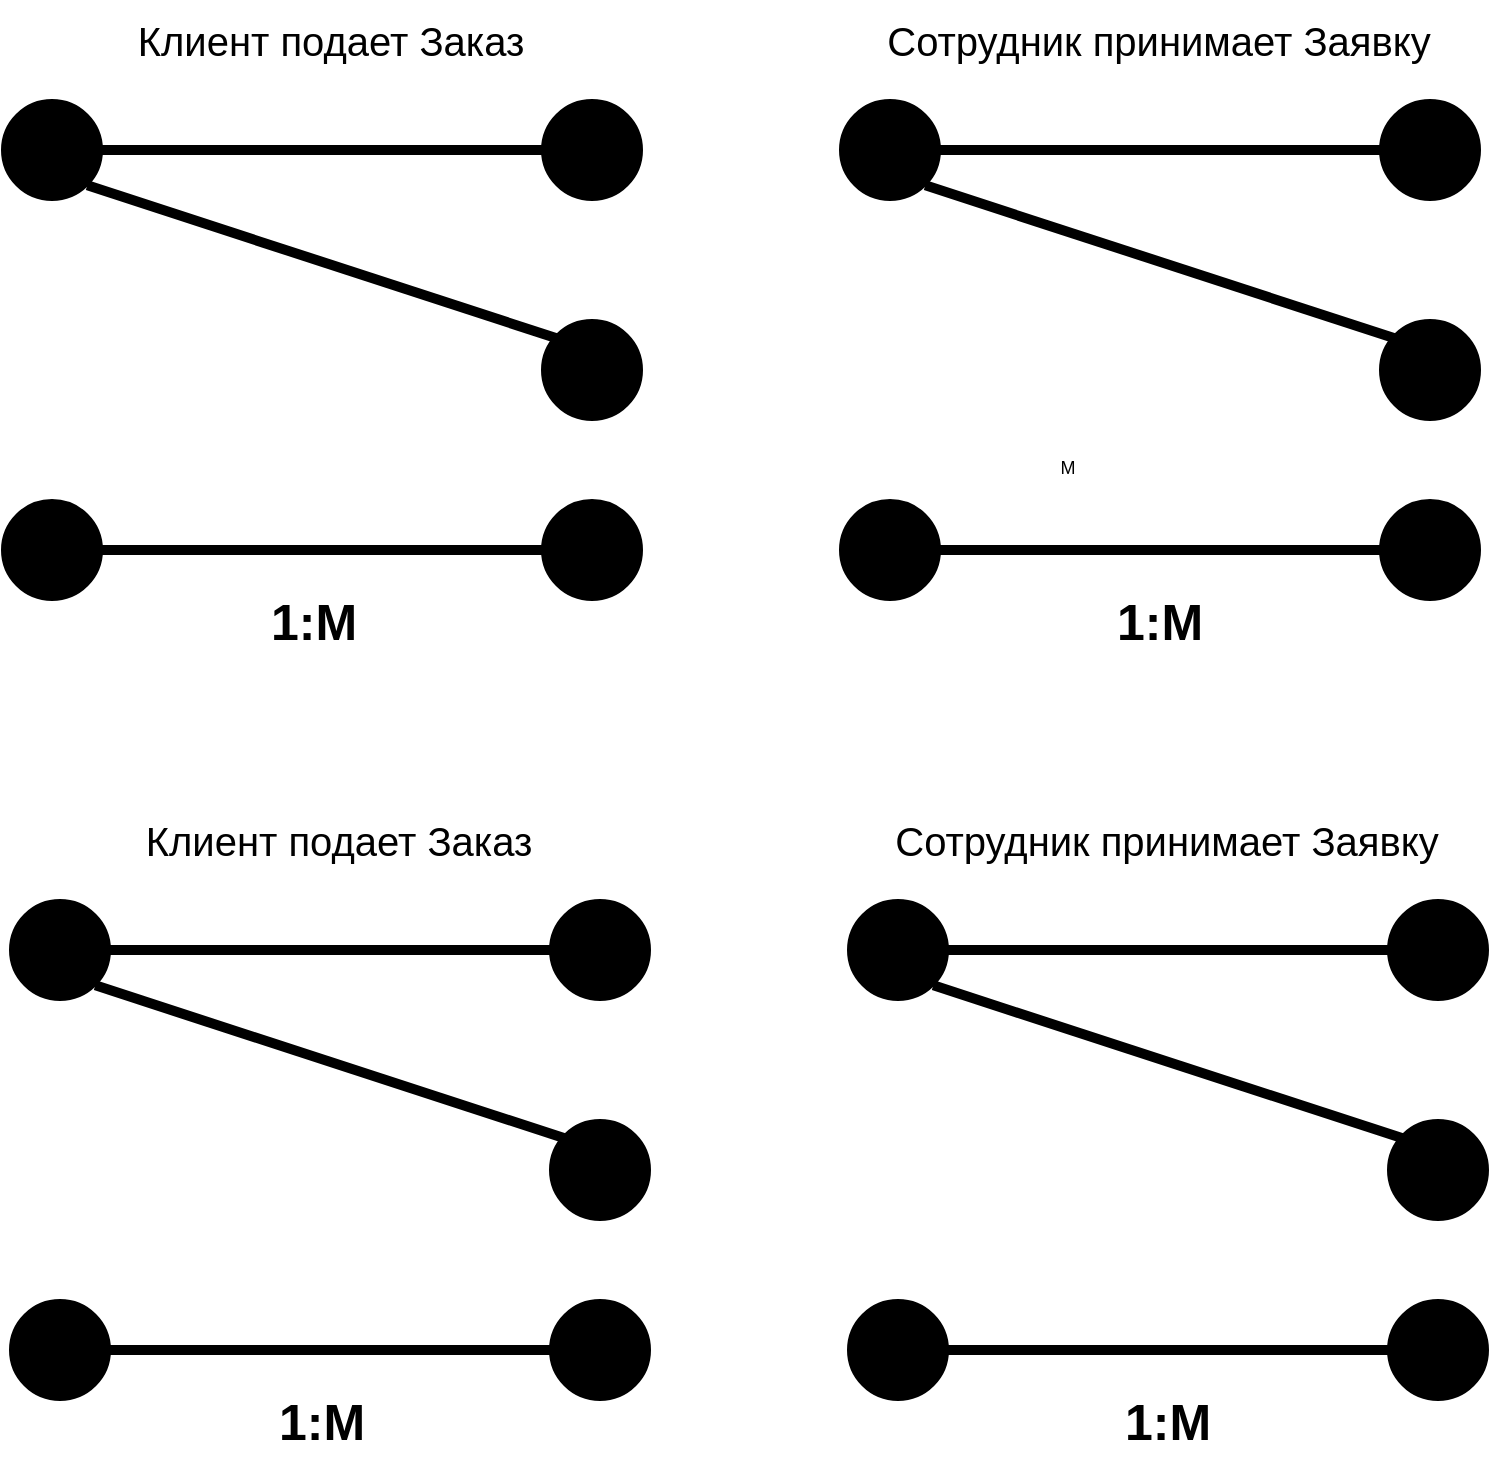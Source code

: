<mxfile version="17.1.2" type="github">
  <diagram id="C5RBs43oDa-KdzZeNtuy" name="Page-1">
    <mxGraphModel dx="1422" dy="705" grid="1" gridSize="10" guides="1" tooltips="1" connect="1" arrows="1" fold="1" page="1" pageScale="1" pageWidth="827" pageHeight="1169" math="0" shadow="0">
      <root>
        <mxCell id="WIyWlLk6GJQsqaUBKTNV-0" />
        <mxCell id="WIyWlLk6GJQsqaUBKTNV-1" parent="WIyWlLk6GJQsqaUBKTNV-0" />
        <mxCell id="WSsvyyRBzGBjTciZfQci-0" value="" style="ellipse;whiteSpace=wrap;html=1;fillColor=#000000;" vertex="1" parent="WIyWlLk6GJQsqaUBKTNV-1">
          <mxGeometry x="40" y="130" width="50" height="50" as="geometry" />
        </mxCell>
        <mxCell id="WSsvyyRBzGBjTciZfQci-9" style="edgeStyle=orthogonalEdgeStyle;rounded=0;orthogonalLoop=1;jettySize=auto;html=1;exitX=0;exitY=0.5;exitDx=0;exitDy=0;entryX=1;entryY=0.5;entryDx=0;entryDy=0;strokeWidth=5;strokeColor=default;endArrow=none;endFill=0;" edge="1" parent="WIyWlLk6GJQsqaUBKTNV-1" source="WSsvyyRBzGBjTciZfQci-1" target="WSsvyyRBzGBjTciZfQci-0">
          <mxGeometry relative="1" as="geometry" />
        </mxCell>
        <mxCell id="WSsvyyRBzGBjTciZfQci-1" value="" style="ellipse;whiteSpace=wrap;html=1;fillColor=#000000;" vertex="1" parent="WIyWlLk6GJQsqaUBKTNV-1">
          <mxGeometry x="310" y="130" width="50" height="50" as="geometry" />
        </mxCell>
        <mxCell id="WSsvyyRBzGBjTciZfQci-2" value="" style="ellipse;whiteSpace=wrap;html=1;fillColor=#000000;" vertex="1" parent="WIyWlLk6GJQsqaUBKTNV-1">
          <mxGeometry x="310" y="240" width="50" height="50" as="geometry" />
        </mxCell>
        <mxCell id="WSsvyyRBzGBjTciZfQci-3" value="" style="ellipse;whiteSpace=wrap;html=1;fillColor=#000000;" vertex="1" parent="WIyWlLk6GJQsqaUBKTNV-1">
          <mxGeometry x="40" y="330" width="50" height="50" as="geometry" />
        </mxCell>
        <mxCell id="WSsvyyRBzGBjTciZfQci-4" value="" style="ellipse;whiteSpace=wrap;html=1;fillColor=#000000;" vertex="1" parent="WIyWlLk6GJQsqaUBKTNV-1">
          <mxGeometry x="310" y="330" width="50" height="50" as="geometry" />
        </mxCell>
        <mxCell id="WSsvyyRBzGBjTciZfQci-5" value="" style="endArrow=none;html=1;rounded=0;entryX=0;entryY=0.5;entryDx=0;entryDy=0;exitX=1;exitY=0.5;exitDx=0;exitDy=0;strokeWidth=5;" edge="1" parent="WIyWlLk6GJQsqaUBKTNV-1" source="WSsvyyRBzGBjTciZfQci-3" target="WSsvyyRBzGBjTciZfQci-4">
          <mxGeometry width="50" height="50" relative="1" as="geometry">
            <mxPoint x="260" y="330" as="sourcePoint" />
            <mxPoint x="310" y="280" as="targetPoint" />
          </mxGeometry>
        </mxCell>
        <mxCell id="WSsvyyRBzGBjTciZfQci-12" value="" style="endArrow=none;html=1;rounded=0;strokeColor=default;strokeWidth=5;exitX=1;exitY=1;exitDx=0;exitDy=0;" edge="1" parent="WIyWlLk6GJQsqaUBKTNV-1" source="WSsvyyRBzGBjTciZfQci-0">
          <mxGeometry width="50" height="50" relative="1" as="geometry">
            <mxPoint x="260" y="330" as="sourcePoint" />
            <mxPoint x="320" y="250" as="targetPoint" />
          </mxGeometry>
        </mxCell>
        <mxCell id="WSsvyyRBzGBjTciZfQci-13" value="" style="ellipse;whiteSpace=wrap;html=1;fillColor=#000000;" vertex="1" parent="WIyWlLk6GJQsqaUBKTNV-1">
          <mxGeometry x="459" y="130" width="50" height="50" as="geometry" />
        </mxCell>
        <mxCell id="WSsvyyRBzGBjTciZfQci-14" style="edgeStyle=orthogonalEdgeStyle;rounded=0;orthogonalLoop=1;jettySize=auto;html=1;exitX=0;exitY=0.5;exitDx=0;exitDy=0;entryX=1;entryY=0.5;entryDx=0;entryDy=0;strokeWidth=5;strokeColor=default;endArrow=none;endFill=0;" edge="1" source="WSsvyyRBzGBjTciZfQci-15" target="WSsvyyRBzGBjTciZfQci-13" parent="WIyWlLk6GJQsqaUBKTNV-1">
          <mxGeometry relative="1" as="geometry" />
        </mxCell>
        <mxCell id="WSsvyyRBzGBjTciZfQci-15" value="" style="ellipse;whiteSpace=wrap;html=1;fillColor=#000000;" vertex="1" parent="WIyWlLk6GJQsqaUBKTNV-1">
          <mxGeometry x="729" y="130" width="50" height="50" as="geometry" />
        </mxCell>
        <mxCell id="WSsvyyRBzGBjTciZfQci-16" value="" style="ellipse;whiteSpace=wrap;html=1;fillColor=#000000;" vertex="1" parent="WIyWlLk6GJQsqaUBKTNV-1">
          <mxGeometry x="729" y="240" width="50" height="50" as="geometry" />
        </mxCell>
        <mxCell id="WSsvyyRBzGBjTciZfQci-17" value="" style="ellipse;whiteSpace=wrap;html=1;fillColor=#000000;" vertex="1" parent="WIyWlLk6GJQsqaUBKTNV-1">
          <mxGeometry x="459" y="330" width="50" height="50" as="geometry" />
        </mxCell>
        <mxCell id="WSsvyyRBzGBjTciZfQci-18" value="" style="ellipse;whiteSpace=wrap;html=1;fillColor=#000000;" vertex="1" parent="WIyWlLk6GJQsqaUBKTNV-1">
          <mxGeometry x="729" y="330" width="50" height="50" as="geometry" />
        </mxCell>
        <mxCell id="WSsvyyRBzGBjTciZfQci-19" value="" style="endArrow=none;html=1;rounded=0;entryX=0;entryY=0.5;entryDx=0;entryDy=0;exitX=1;exitY=0.5;exitDx=0;exitDy=0;strokeWidth=5;" edge="1" source="WSsvyyRBzGBjTciZfQci-17" target="WSsvyyRBzGBjTciZfQci-18" parent="WIyWlLk6GJQsqaUBKTNV-1">
          <mxGeometry width="50" height="50" relative="1" as="geometry">
            <mxPoint x="679" y="330" as="sourcePoint" />
            <mxPoint x="729" y="280" as="targetPoint" />
          </mxGeometry>
        </mxCell>
        <mxCell id="WSsvyyRBzGBjTciZfQci-20" value="" style="endArrow=none;html=1;rounded=0;strokeColor=default;strokeWidth=5;exitX=1;exitY=1;exitDx=0;exitDy=0;" edge="1" source="WSsvyyRBzGBjTciZfQci-13" parent="WIyWlLk6GJQsqaUBKTNV-1">
          <mxGeometry width="50" height="50" relative="1" as="geometry">
            <mxPoint x="679" y="330" as="sourcePoint" />
            <mxPoint x="739" y="250" as="targetPoint" />
          </mxGeometry>
        </mxCell>
        <mxCell id="WSsvyyRBzGBjTciZfQci-21" value="1:М" style="text;html=1;strokeColor=none;fillColor=none;align=center;verticalAlign=middle;whiteSpace=wrap;rounded=0;fontSize=25;fontStyle=1" vertex="1" parent="WIyWlLk6GJQsqaUBKTNV-1">
          <mxGeometry x="161" y="370" width="70" height="40" as="geometry" />
        </mxCell>
        <mxCell id="WSsvyyRBzGBjTciZfQci-24" value="Клиент подает&amp;nbsp;Заказ" style="text;html=1;strokeColor=none;fillColor=none;align=center;verticalAlign=middle;whiteSpace=wrap;rounded=0;fontSize=20;fontStyle=0" vertex="1" parent="WIyWlLk6GJQsqaUBKTNV-1">
          <mxGeometry x="49" y="80" width="311" height="40" as="geometry" />
        </mxCell>
        <mxCell id="WSsvyyRBzGBjTciZfQci-27" value="Сотрудник принимает Заявку" style="text;html=1;strokeColor=none;fillColor=none;align=center;verticalAlign=middle;whiteSpace=wrap;rounded=0;fontSize=20;fontStyle=0" vertex="1" parent="WIyWlLk6GJQsqaUBKTNV-1">
          <mxGeometry x="459" y="80" width="319" height="40" as="geometry" />
        </mxCell>
        <mxCell id="WSsvyyRBzGBjTciZfQci-28" value="1:М" style="text;html=1;strokeColor=none;fillColor=none;align=center;verticalAlign=middle;whiteSpace=wrap;rounded=0;fontSize=25;fontStyle=1" vertex="1" parent="WIyWlLk6GJQsqaUBKTNV-1">
          <mxGeometry x="583.5" y="370" width="70" height="40" as="geometry" />
        </mxCell>
        <mxCell id="WSsvyyRBzGBjTciZfQci-29" value="" style="ellipse;whiteSpace=wrap;html=1;fillColor=#000000;" vertex="1" parent="WIyWlLk6GJQsqaUBKTNV-1">
          <mxGeometry x="44" y="530" width="50" height="50" as="geometry" />
        </mxCell>
        <mxCell id="WSsvyyRBzGBjTciZfQci-30" style="edgeStyle=orthogonalEdgeStyle;rounded=0;orthogonalLoop=1;jettySize=auto;html=1;exitX=0;exitY=0.5;exitDx=0;exitDy=0;entryX=1;entryY=0.5;entryDx=0;entryDy=0;strokeWidth=5;strokeColor=default;endArrow=none;endFill=0;" edge="1" source="WSsvyyRBzGBjTciZfQci-31" target="WSsvyyRBzGBjTciZfQci-29" parent="WIyWlLk6GJQsqaUBKTNV-1">
          <mxGeometry relative="1" as="geometry" />
        </mxCell>
        <mxCell id="WSsvyyRBzGBjTciZfQci-31" value="" style="ellipse;whiteSpace=wrap;html=1;fillColor=#000000;" vertex="1" parent="WIyWlLk6GJQsqaUBKTNV-1">
          <mxGeometry x="314" y="530" width="50" height="50" as="geometry" />
        </mxCell>
        <mxCell id="WSsvyyRBzGBjTciZfQci-32" value="" style="ellipse;whiteSpace=wrap;html=1;fillColor=#000000;" vertex="1" parent="WIyWlLk6GJQsqaUBKTNV-1">
          <mxGeometry x="314" y="640" width="50" height="50" as="geometry" />
        </mxCell>
        <mxCell id="WSsvyyRBzGBjTciZfQci-33" value="" style="ellipse;whiteSpace=wrap;html=1;fillColor=#000000;" vertex="1" parent="WIyWlLk6GJQsqaUBKTNV-1">
          <mxGeometry x="44" y="730" width="50" height="50" as="geometry" />
        </mxCell>
        <mxCell id="WSsvyyRBzGBjTciZfQci-34" value="" style="ellipse;whiteSpace=wrap;html=1;fillColor=#000000;" vertex="1" parent="WIyWlLk6GJQsqaUBKTNV-1">
          <mxGeometry x="314" y="730" width="50" height="50" as="geometry" />
        </mxCell>
        <mxCell id="WSsvyyRBzGBjTciZfQci-35" value="" style="endArrow=none;html=1;rounded=0;entryX=0;entryY=0.5;entryDx=0;entryDy=0;exitX=1;exitY=0.5;exitDx=0;exitDy=0;strokeWidth=5;" edge="1" source="WSsvyyRBzGBjTciZfQci-33" target="WSsvyyRBzGBjTciZfQci-34" parent="WIyWlLk6GJQsqaUBKTNV-1">
          <mxGeometry width="50" height="50" relative="1" as="geometry">
            <mxPoint x="264" y="730" as="sourcePoint" />
            <mxPoint x="314" y="680" as="targetPoint" />
          </mxGeometry>
        </mxCell>
        <mxCell id="WSsvyyRBzGBjTciZfQci-36" value="" style="endArrow=none;html=1;rounded=0;strokeColor=default;strokeWidth=5;exitX=1;exitY=1;exitDx=0;exitDy=0;" edge="1" source="WSsvyyRBzGBjTciZfQci-29" parent="WIyWlLk6GJQsqaUBKTNV-1">
          <mxGeometry width="50" height="50" relative="1" as="geometry">
            <mxPoint x="264" y="730" as="sourcePoint" />
            <mxPoint x="324" y="650" as="targetPoint" />
          </mxGeometry>
        </mxCell>
        <mxCell id="WSsvyyRBzGBjTciZfQci-37" value="" style="ellipse;whiteSpace=wrap;html=1;fillColor=#000000;" vertex="1" parent="WIyWlLk6GJQsqaUBKTNV-1">
          <mxGeometry x="463" y="530" width="50" height="50" as="geometry" />
        </mxCell>
        <mxCell id="WSsvyyRBzGBjTciZfQci-38" style="edgeStyle=orthogonalEdgeStyle;rounded=0;orthogonalLoop=1;jettySize=auto;html=1;exitX=0;exitY=0.5;exitDx=0;exitDy=0;entryX=1;entryY=0.5;entryDx=0;entryDy=0;strokeWidth=5;strokeColor=default;endArrow=none;endFill=0;" edge="1" source="WSsvyyRBzGBjTciZfQci-39" target="WSsvyyRBzGBjTciZfQci-37" parent="WIyWlLk6GJQsqaUBKTNV-1">
          <mxGeometry relative="1" as="geometry" />
        </mxCell>
        <mxCell id="WSsvyyRBzGBjTciZfQci-39" value="" style="ellipse;whiteSpace=wrap;html=1;fillColor=#000000;" vertex="1" parent="WIyWlLk6GJQsqaUBKTNV-1">
          <mxGeometry x="733" y="530" width="50" height="50" as="geometry" />
        </mxCell>
        <mxCell id="WSsvyyRBzGBjTciZfQci-40" value="" style="ellipse;whiteSpace=wrap;html=1;fillColor=#000000;" vertex="1" parent="WIyWlLk6GJQsqaUBKTNV-1">
          <mxGeometry x="733" y="640" width="50" height="50" as="geometry" />
        </mxCell>
        <mxCell id="WSsvyyRBzGBjTciZfQci-41" value="" style="ellipse;whiteSpace=wrap;html=1;fillColor=#000000;" vertex="1" parent="WIyWlLk6GJQsqaUBKTNV-1">
          <mxGeometry x="463" y="730" width="50" height="50" as="geometry" />
        </mxCell>
        <mxCell id="WSsvyyRBzGBjTciZfQci-42" value="" style="ellipse;whiteSpace=wrap;html=1;fillColor=#000000;" vertex="1" parent="WIyWlLk6GJQsqaUBKTNV-1">
          <mxGeometry x="733" y="730" width="50" height="50" as="geometry" />
        </mxCell>
        <mxCell id="WSsvyyRBzGBjTciZfQci-43" value="" style="endArrow=none;html=1;rounded=0;entryX=0;entryY=0.5;entryDx=0;entryDy=0;exitX=1;exitY=0.5;exitDx=0;exitDy=0;strokeWidth=5;" edge="1" source="WSsvyyRBzGBjTciZfQci-41" target="WSsvyyRBzGBjTciZfQci-42" parent="WIyWlLk6GJQsqaUBKTNV-1">
          <mxGeometry width="50" height="50" relative="1" as="geometry">
            <mxPoint x="683" y="730" as="sourcePoint" />
            <mxPoint x="733" y="680" as="targetPoint" />
          </mxGeometry>
        </mxCell>
        <mxCell id="WSsvyyRBzGBjTciZfQci-44" value="" style="endArrow=none;html=1;rounded=0;strokeColor=default;strokeWidth=5;exitX=1;exitY=1;exitDx=0;exitDy=0;" edge="1" source="WSsvyyRBzGBjTciZfQci-37" parent="WIyWlLk6GJQsqaUBKTNV-1">
          <mxGeometry width="50" height="50" relative="1" as="geometry">
            <mxPoint x="683" y="730" as="sourcePoint" />
            <mxPoint x="743" y="650" as="targetPoint" />
          </mxGeometry>
        </mxCell>
        <mxCell id="WSsvyyRBzGBjTciZfQci-45" value="1:М" style="text;html=1;strokeColor=none;fillColor=none;align=center;verticalAlign=middle;whiteSpace=wrap;rounded=0;fontSize=25;fontStyle=1" vertex="1" parent="WIyWlLk6GJQsqaUBKTNV-1">
          <mxGeometry x="165" y="770" width="70" height="40" as="geometry" />
        </mxCell>
        <mxCell id="WSsvyyRBzGBjTciZfQci-46" value="Клиент подает&amp;nbsp;Заказ" style="text;html=1;strokeColor=none;fillColor=none;align=center;verticalAlign=middle;whiteSpace=wrap;rounded=0;fontSize=20;fontStyle=0" vertex="1" parent="WIyWlLk6GJQsqaUBKTNV-1">
          <mxGeometry x="53" y="480" width="311" height="40" as="geometry" />
        </mxCell>
        <mxCell id="WSsvyyRBzGBjTciZfQci-47" value="Сотрудник принимает Заявку" style="text;html=1;strokeColor=none;fillColor=none;align=center;verticalAlign=middle;whiteSpace=wrap;rounded=0;fontSize=20;fontStyle=0" vertex="1" parent="WIyWlLk6GJQsqaUBKTNV-1">
          <mxGeometry x="463" y="480" width="319" height="40" as="geometry" />
        </mxCell>
        <mxCell id="WSsvyyRBzGBjTciZfQci-48" value="1:М" style="text;html=1;strokeColor=none;fillColor=none;align=center;verticalAlign=middle;whiteSpace=wrap;rounded=0;fontSize=25;fontStyle=1" vertex="1" parent="WIyWlLk6GJQsqaUBKTNV-1">
          <mxGeometry x="587.5" y="770" width="70" height="40" as="geometry" />
        </mxCell>
        <mxCell id="9GMQBpf4x1ILECxxhfBw-0" value="М" style="text;html=1;strokeColor=none;fillColor=none;align=center;verticalAlign=middle;whiteSpace=wrap;rounded=0;fontSize=9;" vertex="1" parent="WIyWlLk6GJQsqaUBKTNV-1">
          <mxGeometry x="568" y="309" width="10" height="10" as="geometry" />
        </mxCell>
      </root>
    </mxGraphModel>
  </diagram>
</mxfile>
